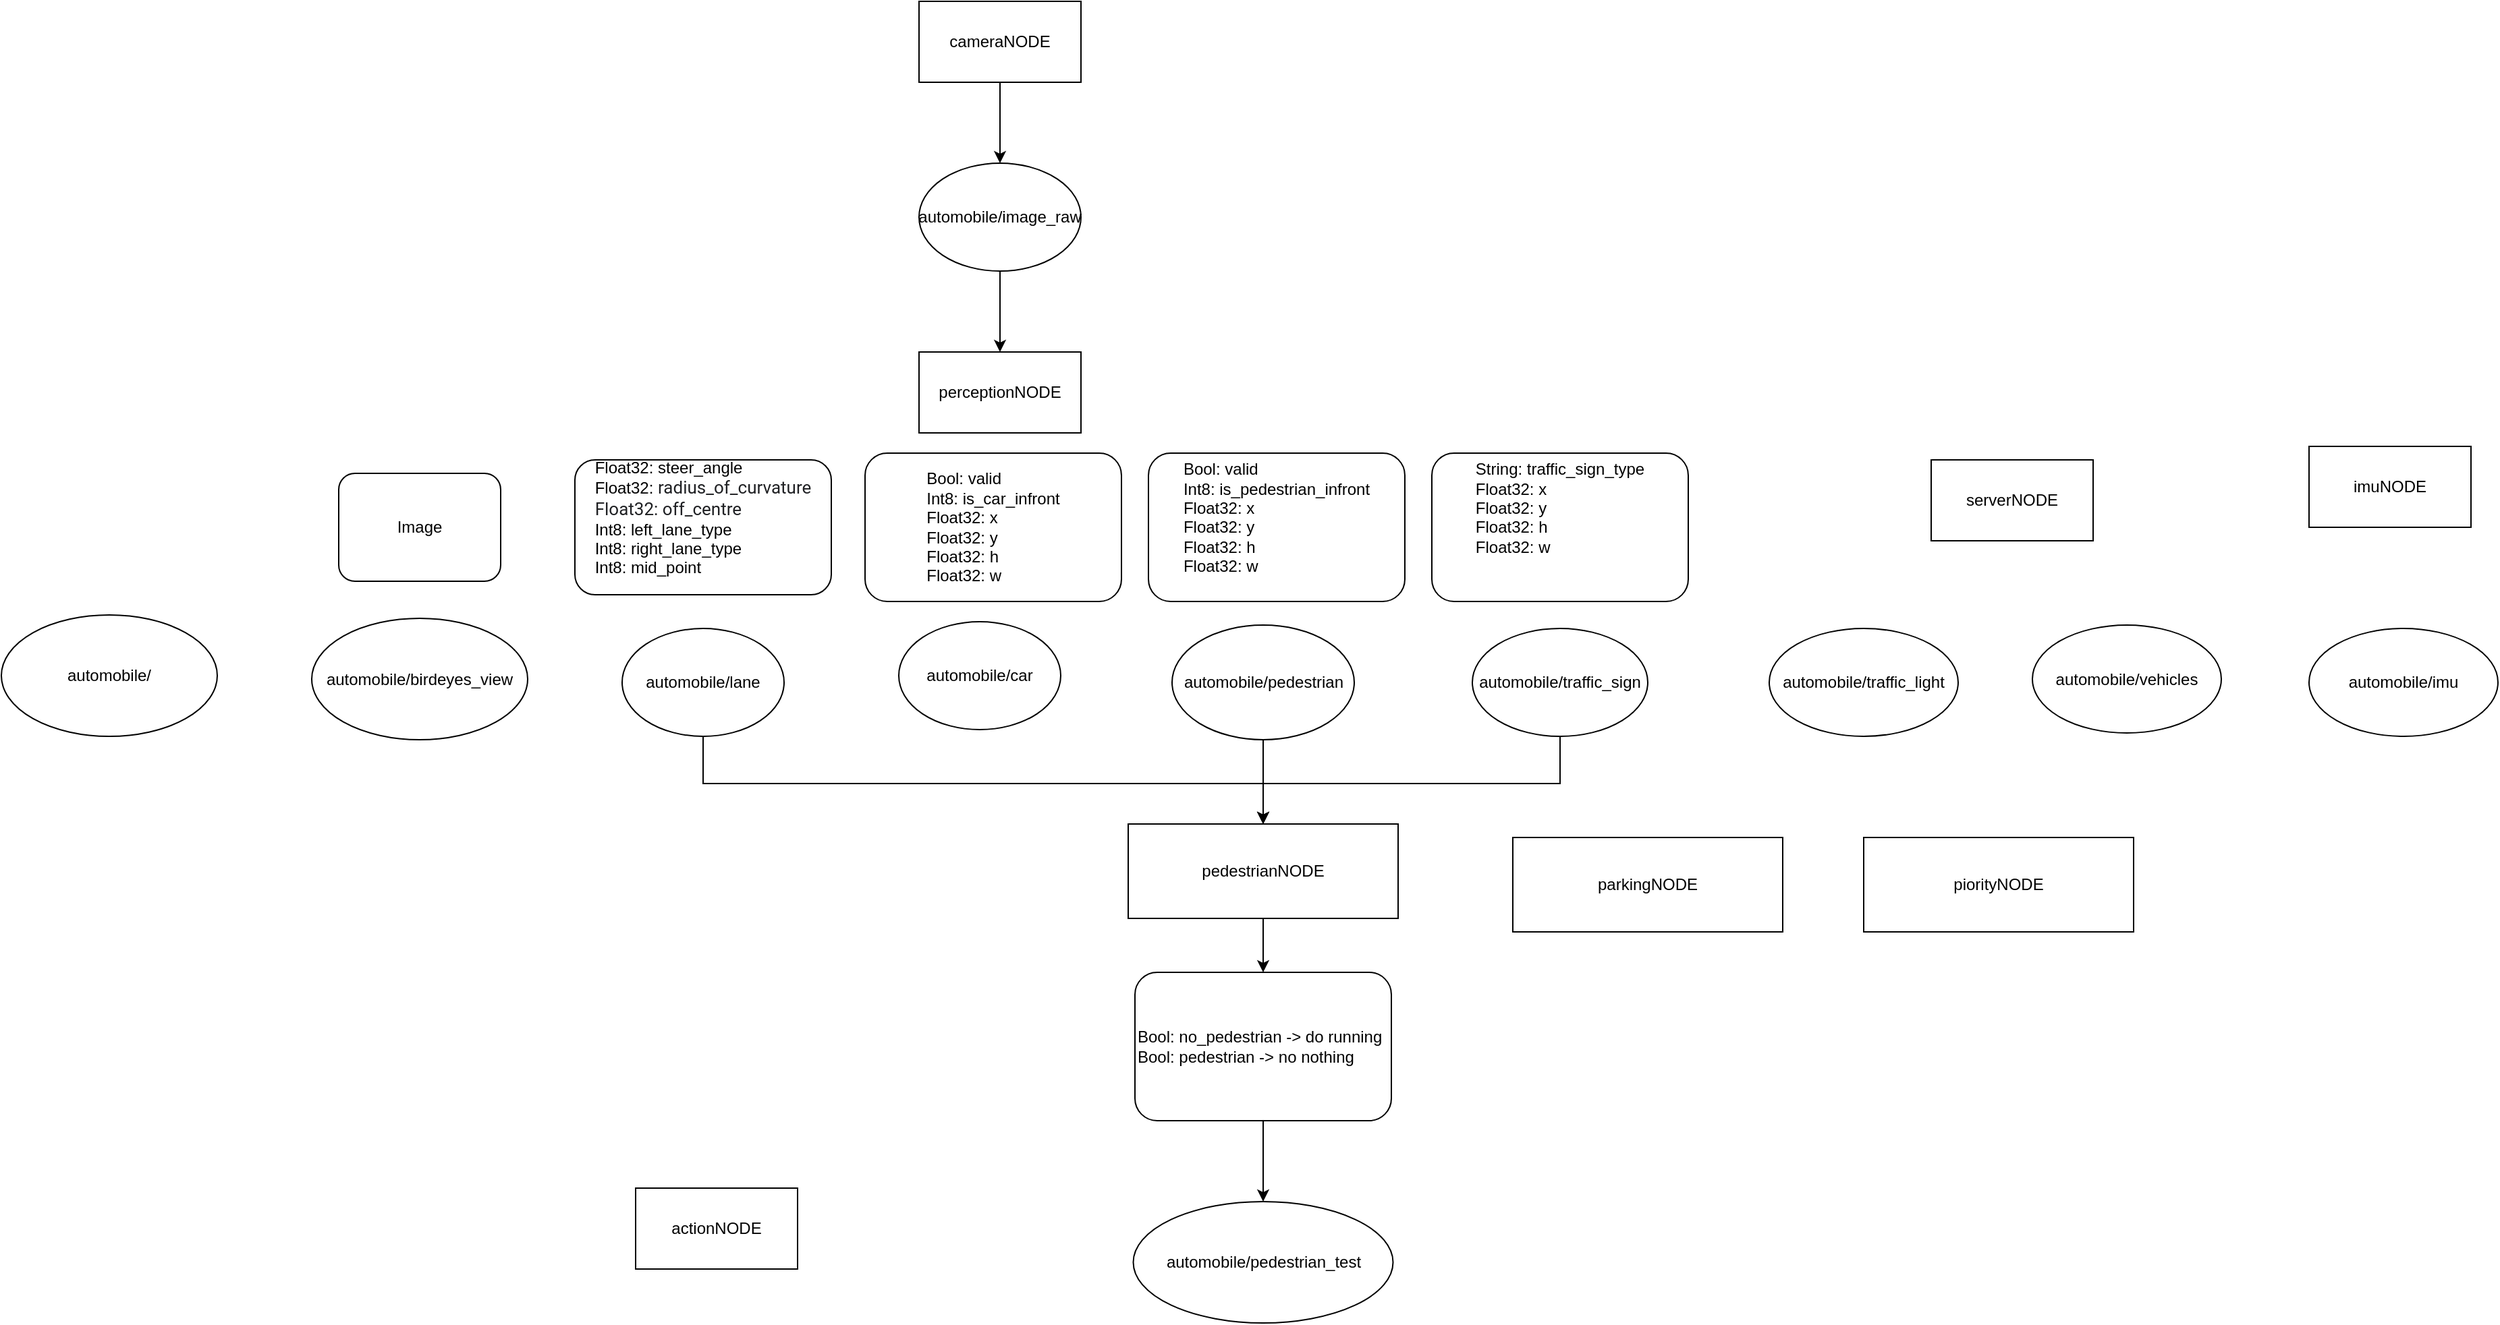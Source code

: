 <mxfile version="20.8.16" type="device"><diagram name="Page-1" id="KvG7pMeAes58i26gXq3K"><mxGraphModel dx="2537" dy="2027" grid="1" gridSize="10" guides="1" tooltips="1" connect="1" arrows="1" fold="1" page="1" pageScale="1" pageWidth="850" pageHeight="1100" math="0" shadow="0"><root><mxCell id="0"/><mxCell id="1" parent="0"/><mxCell id="pl2btSUjnoM0xpc5BYwu-2" value="perceptionNODE" style="rounded=0;whiteSpace=wrap;html=1;" vertex="1" parent="1"><mxGeometry x="310" y="60" width="120" height="60" as="geometry"/></mxCell><mxCell id="pl2btSUjnoM0xpc5BYwu-49" style="edgeStyle=orthogonalEdgeStyle;rounded=0;orthogonalLoop=1;jettySize=auto;html=1;entryX=0.5;entryY=0;entryDx=0;entryDy=0;" edge="1" parent="1" source="pl2btSUjnoM0xpc5BYwu-3" target="pl2btSUjnoM0xpc5BYwu-39"><mxGeometry relative="1" as="geometry"><Array as="points"><mxPoint x="150" y="380"/><mxPoint x="565" y="380"/></Array></mxGeometry></mxCell><mxCell id="pl2btSUjnoM0xpc5BYwu-3" value="automobile/lane" style="ellipse;whiteSpace=wrap;html=1;rounded=0;" vertex="1" parent="1"><mxGeometry x="90" y="265" width="120" height="80" as="geometry"/></mxCell><mxCell id="pl2btSUjnoM0xpc5BYwu-7" value="automobile/car" style="ellipse;whiteSpace=wrap;html=1;rounded=0;" vertex="1" parent="1"><mxGeometry x="295" y="260" width="120" height="80" as="geometry"/></mxCell><mxCell id="pl2btSUjnoM0xpc5BYwu-15" value="" style="edgeStyle=orthogonalEdgeStyle;rounded=0;orthogonalLoop=1;jettySize=auto;html=1;" edge="1" parent="1" source="pl2btSUjnoM0xpc5BYwu-9" target="pl2btSUjnoM0xpc5BYwu-13"><mxGeometry relative="1" as="geometry"/></mxCell><mxCell id="pl2btSUjnoM0xpc5BYwu-9" value="cameraNODE" style="rounded=0;whiteSpace=wrap;html=1;" vertex="1" parent="1"><mxGeometry x="310" y="-200" width="120" height="60" as="geometry"/></mxCell><mxCell id="pl2btSUjnoM0xpc5BYwu-14" style="edgeStyle=orthogonalEdgeStyle;rounded=0;orthogonalLoop=1;jettySize=auto;html=1;entryX=0.5;entryY=0;entryDx=0;entryDy=0;" edge="1" parent="1" source="pl2btSUjnoM0xpc5BYwu-13" target="pl2btSUjnoM0xpc5BYwu-2"><mxGeometry relative="1" as="geometry"/></mxCell><mxCell id="pl2btSUjnoM0xpc5BYwu-13" value="automobile/image_raw" style="ellipse;whiteSpace=wrap;html=1;" vertex="1" parent="1"><mxGeometry x="310" y="-80" width="120" height="80" as="geometry"/></mxCell><mxCell id="pl2btSUjnoM0xpc5BYwu-16" value="actionNODE" style="rounded=0;whiteSpace=wrap;html=1;" vertex="1" parent="1"><mxGeometry x="100" y="680" width="120" height="60" as="geometry"/></mxCell><mxCell id="pl2btSUjnoM0xpc5BYwu-20" value="automobile/vehicles" style="ellipse;whiteSpace=wrap;html=1;" vertex="1" parent="1"><mxGeometry x="1135" y="262.5" width="140" height="80" as="geometry"/></mxCell><mxCell id="pl2btSUjnoM0xpc5BYwu-41" style="edgeStyle=orthogonalEdgeStyle;rounded=0;orthogonalLoop=1;jettySize=auto;html=1;entryX=0.5;entryY=0;entryDx=0;entryDy=0;" edge="1" parent="1" source="pl2btSUjnoM0xpc5BYwu-23" target="pl2btSUjnoM0xpc5BYwu-39"><mxGeometry relative="1" as="geometry"><Array as="points"><mxPoint x="785" y="380"/><mxPoint x="565" y="380"/></Array></mxGeometry></mxCell><mxCell id="pl2btSUjnoM0xpc5BYwu-23" value="automobile/traffic_sign" style="ellipse;whiteSpace=wrap;html=1;rounded=0;" vertex="1" parent="1"><mxGeometry x="720" y="265" width="130" height="80" as="geometry"/></mxCell><mxCell id="pl2btSUjnoM0xpc5BYwu-25" value="automobile/traffic_light" style="ellipse;whiteSpace=wrap;html=1;rounded=0;" vertex="1" parent="1"><mxGeometry x="940" y="265" width="140" height="80" as="geometry"/></mxCell><mxCell id="pl2btSUjnoM0xpc5BYwu-26" value="serverNODE" style="rounded=0;whiteSpace=wrap;html=1;" vertex="1" parent="1"><mxGeometry x="1060" y="140" width="120" height="60" as="geometry"/></mxCell><mxCell id="pl2btSUjnoM0xpc5BYwu-28" value="Image" style="rounded=1;whiteSpace=wrap;html=1;" vertex="1" parent="1"><mxGeometry x="-120" y="150" width="120" height="80" as="geometry"/></mxCell><mxCell id="pl2btSUjnoM0xpc5BYwu-29" value="automobile/birdeyes_view" style="ellipse;whiteSpace=wrap;html=1;rounded=0;" vertex="1" parent="1"><mxGeometry x="-140" y="257.5" width="160" height="90" as="geometry"/></mxCell><mxCell id="pl2btSUjnoM0xpc5BYwu-30" value="&lt;div style=&quot;text-align: left;&quot;&gt;&lt;span style=&quot;background-color: initial;&quot;&gt;Float32: steer_angle&lt;/span&gt;&lt;/div&gt;&lt;div style=&quot;text-align: left;&quot;&gt;Float32:&amp;nbsp;&lt;span style=&quot;color: rgb(32, 33, 36); font-family: Roboto, arial, sans-serif; font-size: 13px; background-color: rgb(255, 255, 255);&quot;&gt;radius_of_curvature&lt;/span&gt;&lt;/div&gt;&lt;div style=&quot;text-align: left;&quot;&gt;&lt;span style=&quot;background-color: initial;&quot;&gt;&lt;font face=&quot;Roboto, arial, sans-serif&quot; color=&quot;#202124&quot;&gt;&lt;span style=&quot;font-size: 13px;&quot;&gt;Float32: off_centre&lt;br&gt;&lt;/span&gt;&lt;/font&gt;Int8: left_lane_type&lt;/span&gt;&lt;/div&gt;&lt;div style=&quot;text-align: left;&quot;&gt;Int8: right_lane_type&lt;/div&gt;&lt;div style=&quot;text-align: left;&quot;&gt;Int8: mid_point&lt;/div&gt;&lt;div style=&quot;text-align: left;&quot;&gt;&lt;br&gt;&lt;/div&gt;" style="rounded=1;whiteSpace=wrap;html=1;" vertex="1" parent="1"><mxGeometry x="55" y="140" width="190" height="100" as="geometry"/></mxCell><mxCell id="pl2btSUjnoM0xpc5BYwu-31" value="automobile/" style="ellipse;whiteSpace=wrap;html=1;rounded=0;" vertex="1" parent="1"><mxGeometry x="-370" y="255" width="160" height="90" as="geometry"/></mxCell><mxCell id="pl2btSUjnoM0xpc5BYwu-32" value="&lt;div style=&quot;text-align: left;&quot;&gt;&lt;span style=&quot;background-color: initial;&quot;&gt;String: traffic_sign_type&lt;br&gt;Float32: x&lt;/span&gt;&lt;/div&gt;&lt;div style=&quot;text-align: left;&quot;&gt;Float32: y&lt;span style=&quot;background-color: initial;&quot;&gt;&lt;br&gt;&lt;/span&gt;&lt;/div&gt;&lt;div style=&quot;text-align: left;&quot;&gt;Float32: h&lt;br&gt;&lt;/div&gt;&lt;div style=&quot;text-align: left;&quot;&gt;Float32: w&lt;br&gt;&lt;/div&gt;&lt;div style=&quot;text-align: left;&quot;&gt;&lt;br&gt;&lt;/div&gt;&lt;div style=&quot;text-align: left;&quot;&gt;&lt;br&gt;&lt;/div&gt;" style="rounded=1;whiteSpace=wrap;html=1;" vertex="1" parent="1"><mxGeometry x="690" y="135" width="190" height="110" as="geometry"/></mxCell><mxCell id="pl2btSUjnoM0xpc5BYwu-33" value="&lt;div style=&quot;text-align: left;&quot;&gt;&lt;div style=&quot;border-color: var(--border-color);&quot;&gt;Bool: valid&lt;/div&gt;&lt;/div&gt;&lt;div style=&quot;text-align: left;&quot;&gt;Int8: is_car_infront&lt;/div&gt;&lt;div style=&quot;text-align: left;&quot;&gt;&lt;div style=&quot;border-color: var(--border-color);&quot;&gt;Float32: x&lt;/div&gt;&lt;div style=&quot;border-color: var(--border-color);&quot;&gt;Float32: y&lt;span style=&quot;border-color: var(--border-color); background-color: initial;&quot;&gt;&lt;br style=&quot;border-color: var(--border-color);&quot;&gt;&lt;/span&gt;&lt;/div&gt;&lt;div style=&quot;border-color: var(--border-color);&quot;&gt;Float32: h&lt;br style=&quot;border-color: var(--border-color);&quot;&gt;&lt;/div&gt;&lt;div style=&quot;border-color: var(--border-color);&quot;&gt;Float32: w&lt;/div&gt;&lt;/div&gt;" style="rounded=1;whiteSpace=wrap;html=1;" vertex="1" parent="1"><mxGeometry x="270" y="135" width="190" height="110" as="geometry"/></mxCell><mxCell id="pl2btSUjnoM0xpc5BYwu-40" value="" style="edgeStyle=orthogonalEdgeStyle;rounded=0;orthogonalLoop=1;jettySize=auto;html=1;" edge="1" parent="1" source="pl2btSUjnoM0xpc5BYwu-34" target="pl2btSUjnoM0xpc5BYwu-39"><mxGeometry relative="1" as="geometry"/></mxCell><mxCell id="pl2btSUjnoM0xpc5BYwu-34" value="automobile/pedestrian" style="ellipse;whiteSpace=wrap;html=1;rounded=0;" vertex="1" parent="1"><mxGeometry x="497.5" y="262.5" width="135" height="85" as="geometry"/></mxCell><mxCell id="pl2btSUjnoM0xpc5BYwu-35" value="&lt;div style=&quot;text-align: left;&quot;&gt;Bool: valid&lt;/div&gt;&lt;div style=&quot;text-align: left;&quot;&gt;Int8: is_pedestrian_infront&lt;/div&gt;&lt;div style=&quot;text-align: left;&quot;&gt;&lt;div style=&quot;border-color: var(--border-color);&quot;&gt;Float32: x&lt;/div&gt;&lt;div style=&quot;border-color: var(--border-color);&quot;&gt;Float32: y&lt;br style=&quot;border-color: var(--border-color);&quot;&gt;&lt;/div&gt;&lt;div style=&quot;border-color: var(--border-color);&quot;&gt;Float32: h&lt;br style=&quot;border-color: var(--border-color);&quot;&gt;&lt;/div&gt;&lt;div style=&quot;border-color: var(--border-color);&quot;&gt;Float32: w&lt;/div&gt;&lt;/div&gt;&lt;div style=&quot;text-align: left;&quot;&gt;&lt;br&gt;&lt;/div&gt;" style="rounded=1;whiteSpace=wrap;html=1;" vertex="1" parent="1"><mxGeometry x="480" y="135" width="190" height="110" as="geometry"/></mxCell><mxCell id="pl2btSUjnoM0xpc5BYwu-36" value="imuNODE" style="rounded=0;whiteSpace=wrap;html=1;" vertex="1" parent="1"><mxGeometry x="1340" y="130" width="120" height="60" as="geometry"/></mxCell><mxCell id="pl2btSUjnoM0xpc5BYwu-37" value="automobile/imu" style="ellipse;whiteSpace=wrap;html=1;" vertex="1" parent="1"><mxGeometry x="1340" y="265" width="140" height="80" as="geometry"/></mxCell><mxCell id="pl2btSUjnoM0xpc5BYwu-46" value="" style="edgeStyle=orthogonalEdgeStyle;rounded=0;orthogonalLoop=1;jettySize=auto;html=1;" edge="1" parent="1" source="pl2btSUjnoM0xpc5BYwu-39" target="pl2btSUjnoM0xpc5BYwu-44"><mxGeometry relative="1" as="geometry"/></mxCell><mxCell id="pl2btSUjnoM0xpc5BYwu-39" value="pedestrianNODE" style="rounded=0;whiteSpace=wrap;html=1;" vertex="1" parent="1"><mxGeometry x="465" y="410" width="200" height="70" as="geometry"/></mxCell><mxCell id="pl2btSUjnoM0xpc5BYwu-43" value="automobile/pedestrian_test" style="ellipse;whiteSpace=wrap;html=1;rounded=0;" vertex="1" parent="1"><mxGeometry x="468.75" y="690" width="192.5" height="90" as="geometry"/></mxCell><mxCell id="pl2btSUjnoM0xpc5BYwu-47" value="" style="edgeStyle=orthogonalEdgeStyle;rounded=0;orthogonalLoop=1;jettySize=auto;html=1;" edge="1" parent="1" source="pl2btSUjnoM0xpc5BYwu-44" target="pl2btSUjnoM0xpc5BYwu-43"><mxGeometry relative="1" as="geometry"/></mxCell><mxCell id="pl2btSUjnoM0xpc5BYwu-44" value="Bool: no_pedestrian -&amp;gt; do running&lt;br&gt;&lt;div style=&quot;border-color: var(--border-color);&quot;&gt;Bool: pedestrian -&amp;gt; no nothing&lt;/div&gt;" style="rounded=1;whiteSpace=wrap;html=1;align=left;" vertex="1" parent="1"><mxGeometry x="470" y="520" width="190" height="110" as="geometry"/></mxCell><mxCell id="pl2btSUjnoM0xpc5BYwu-50" value="parkingNODE" style="rounded=0;whiteSpace=wrap;html=1;" vertex="1" parent="1"><mxGeometry x="750" y="420" width="200" height="70" as="geometry"/></mxCell><mxCell id="pl2btSUjnoM0xpc5BYwu-51" value="piorityNODE" style="rounded=0;whiteSpace=wrap;html=1;" vertex="1" parent="1"><mxGeometry x="1010" y="420" width="200" height="70" as="geometry"/></mxCell></root></mxGraphModel></diagram></mxfile>